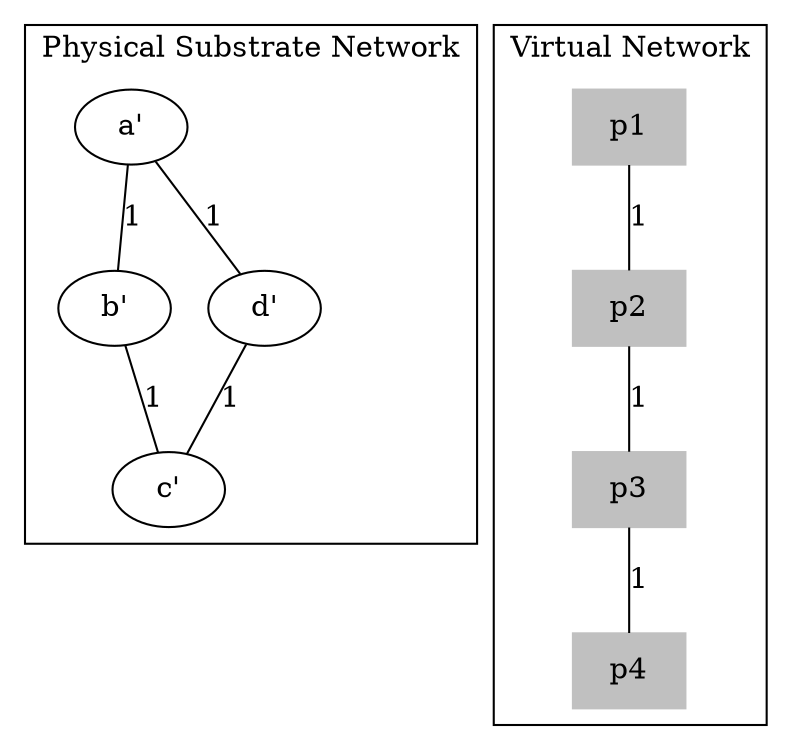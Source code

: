 Graph ham {
  center=true;
  subgraph cluster_substrate{
    label="Physical Substrate Network";
    {rank=1 "a'"}
    {rank=same; "b'"; "d'"}
    "c'";
  }

  "a'" -- "b'" [label="1"]
  "b'" -- "c'" [label="1"]
  "c'" -- "d'" [label="1"]
  "d'" -- "a'" [label="1"]

  
  subgraph cluster_virtual {
    label="Virtual Network";
    node [shape=box,style=filled,color=grey]
    {p1; p2; p3; p4;}
  }
  p1 -- p2 [label="1"]
  p2 -- p3 [label="1"]
  p3 -- p4 [label="1"]
}

